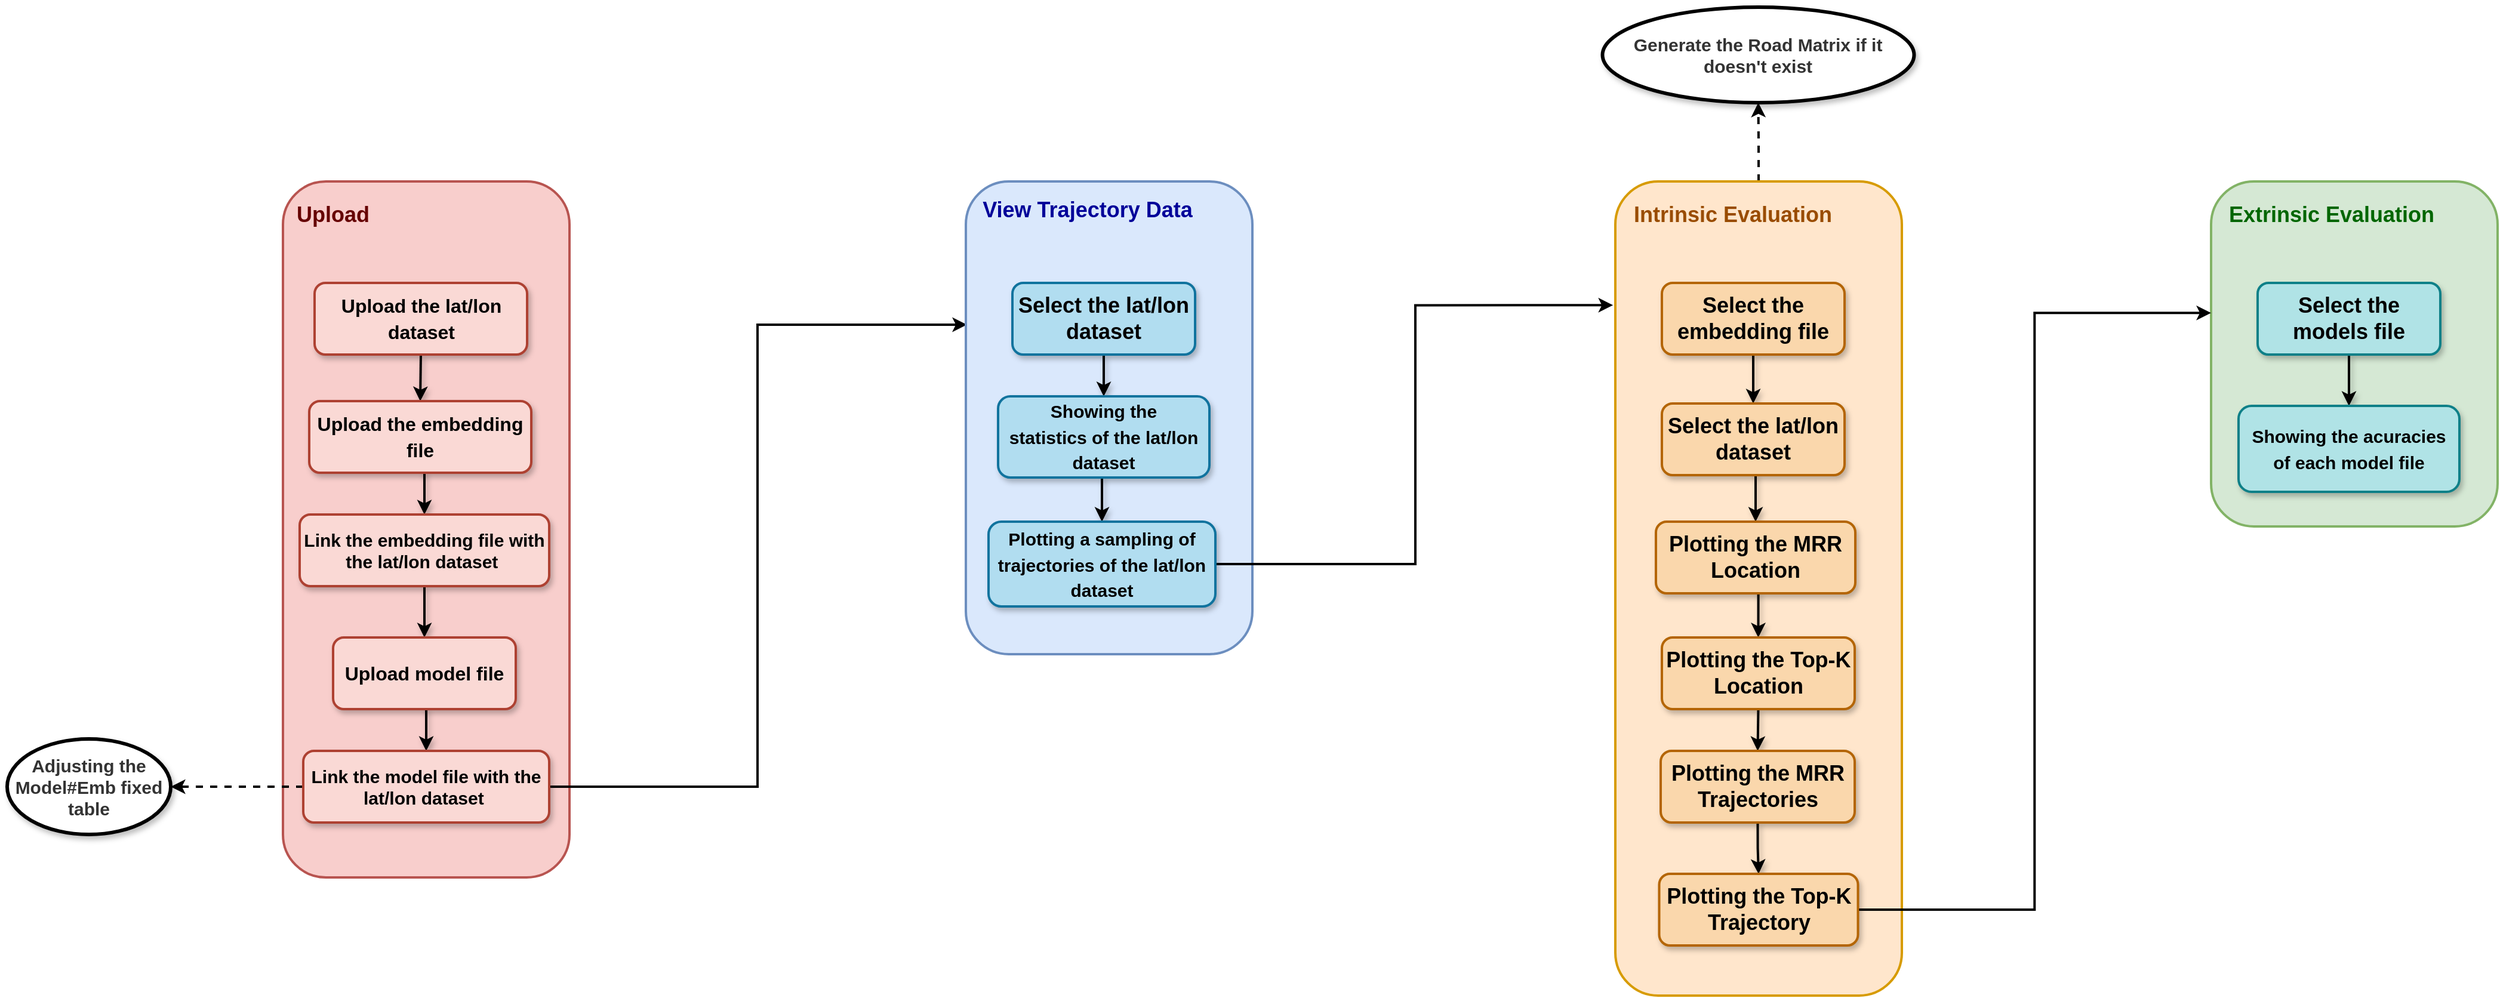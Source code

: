 <mxfile version="20.6.2" type="device"><diagram id="cr6HUuF_75fR7dYkNJbK" name="Página-1"><mxGraphModel dx="2233" dy="826" grid="0" gridSize="10" guides="1" tooltips="1" connect="1" arrows="1" fold="1" page="1" pageScale="1" pageWidth="827" pageHeight="1169" math="0" shadow="0"><root><mxCell id="0"/><mxCell id="1" parent="0"/><mxCell id="gM6LugpJrdIsY4cmOhxh-5" value="" style="rounded=1;whiteSpace=wrap;html=1;shadow=0;fillColor=#f8cecc;strokeColor=#b85450;strokeWidth=2;" vertex="1" parent="1"><mxGeometry x="-203" y="198" width="240" height="583" as="geometry"/></mxCell><mxCell id="gM6LugpJrdIsY4cmOhxh-6" value="&lt;b&gt;&lt;font color=&quot;#660000&quot; style=&quot;font-size: 18px;&quot;&gt;Upload&lt;/font&gt;&lt;/b&gt;" style="text;html=1;strokeColor=none;fillColor=none;align=center;verticalAlign=middle;whiteSpace=wrap;rounded=0;shadow=0;strokeWidth=2;" vertex="1" parent="1"><mxGeometry x="-191" y="211" width="60" height="30" as="geometry"/></mxCell><mxCell id="gM6LugpJrdIsY4cmOhxh-39" style="edgeStyle=orthogonalEdgeStyle;rounded=0;orthogonalLoop=1;jettySize=auto;html=1;exitX=0.5;exitY=1;exitDx=0;exitDy=0;entryX=0.5;entryY=0;entryDx=0;entryDy=0;fontSize=18;fontColor=#000099;shadow=1;strokeWidth=2;" edge="1" parent="1" source="gM6LugpJrdIsY4cmOhxh-7" target="gM6LugpJrdIsY4cmOhxh-8"><mxGeometry relative="1" as="geometry"/></mxCell><mxCell id="gM6LugpJrdIsY4cmOhxh-7" value="&lt;b&gt;&lt;font style=&quot;font-size: 16px;&quot;&gt;Upload the lat/lon dataset&lt;/font&gt;&lt;/b&gt;" style="rounded=1;whiteSpace=wrap;html=1;shadow=1;labelBackgroundColor=none;strokeWidth=2;fontSize=18;fillColor=#fad9d5;strokeColor=#ae4132;" vertex="1" parent="1"><mxGeometry x="-176.5" y="283" width="178" height="60" as="geometry"/></mxCell><mxCell id="gM6LugpJrdIsY4cmOhxh-40" style="edgeStyle=orthogonalEdgeStyle;rounded=0;orthogonalLoop=1;jettySize=auto;html=1;exitX=0.5;exitY=1;exitDx=0;exitDy=0;entryX=0.5;entryY=0;entryDx=0;entryDy=0;fontSize=18;fontColor=#000099;strokeWidth=2;shadow=1;" edge="1" parent="1" source="gM6LugpJrdIsY4cmOhxh-8" target="gM6LugpJrdIsY4cmOhxh-9"><mxGeometry relative="1" as="geometry"/></mxCell><mxCell id="gM6LugpJrdIsY4cmOhxh-8" value="&lt;b&gt;&lt;font style=&quot;font-size: 16px;&quot;&gt;Upload the embedding file&lt;/font&gt;&lt;/b&gt;" style="rounded=1;whiteSpace=wrap;html=1;shadow=1;labelBackgroundColor=none;strokeWidth=2;fontSize=18;fillColor=#fad9d5;strokeColor=#ae4132;" vertex="1" parent="1"><mxGeometry x="-181" y="382" width="186" height="60" as="geometry"/></mxCell><mxCell id="gM6LugpJrdIsY4cmOhxh-41" style="edgeStyle=orthogonalEdgeStyle;rounded=0;orthogonalLoop=1;jettySize=auto;html=1;exitX=0.5;exitY=1;exitDx=0;exitDy=0;entryX=0.5;entryY=0;entryDx=0;entryDy=0;fontSize=18;fontColor=#000099;strokeWidth=2;shadow=1;" edge="1" parent="1" source="gM6LugpJrdIsY4cmOhxh-9" target="gM6LugpJrdIsY4cmOhxh-10"><mxGeometry relative="1" as="geometry"/></mxCell><mxCell id="gM6LugpJrdIsY4cmOhxh-9" value="&lt;pre dir=&quot;ltr&quot; style=&quot;font-size: 15px;&quot; id=&quot;tw-target-text&quot; data-placeholder=&quot;Tradução&quot; class=&quot;tw-data-text tw-text-large tw-ta&quot;&gt;&lt;b style=&quot;font-family: Helvetica;&quot;&gt;&lt;font style=&quot;font-size: 15px;&quot;&gt;Link the embedding file &lt;/font&gt;&lt;/b&gt;&lt;b style=&quot;background-color: initial; white-space: normal; font-family: Helvetica;&quot;&gt;&lt;font style=&quot;font-size: 15px;&quot;&gt;with the lat/lon dataset&amp;nbsp;&lt;/font&gt;&lt;/b&gt;&lt;/pre&gt;" style="rounded=1;whiteSpace=wrap;html=1;shadow=1;labelBackgroundColor=none;strokeWidth=2;fontSize=18;fillColor=#fad9d5;strokeColor=#ae4132;align=center;" vertex="1" parent="1"><mxGeometry x="-189" y="477" width="209" height="60" as="geometry"/></mxCell><mxCell id="gM6LugpJrdIsY4cmOhxh-53" style="edgeStyle=orthogonalEdgeStyle;rounded=0;orthogonalLoop=1;jettySize=auto;html=1;exitX=0.5;exitY=1;exitDx=0;exitDy=0;entryX=0.5;entryY=0;entryDx=0;entryDy=0;shadow=1;strokeWidth=2;fontSize=17;fontColor=#000099;" edge="1" parent="1" source="gM6LugpJrdIsY4cmOhxh-10" target="gM6LugpJrdIsY4cmOhxh-52"><mxGeometry relative="1" as="geometry"/></mxCell><mxCell id="gM6LugpJrdIsY4cmOhxh-10" value="&lt;b&gt;&lt;font style=&quot;font-size: 16px;&quot;&gt;Upload model file&lt;/font&gt;&lt;/b&gt;" style="rounded=1;whiteSpace=wrap;html=1;shadow=1;labelBackgroundColor=none;strokeWidth=2;fontSize=18;fillColor=#fad9d5;strokeColor=#ae4132;" vertex="1" parent="1"><mxGeometry x="-161" y="580" width="153" height="60" as="geometry"/></mxCell><mxCell id="gM6LugpJrdIsY4cmOhxh-36" style="edgeStyle=orthogonalEdgeStyle;rounded=0;orthogonalLoop=1;jettySize=auto;html=1;entryX=0.004;entryY=0.303;entryDx=0;entryDy=0;entryPerimeter=0;fontSize=18;fontColor=#000099;strokeWidth=2;shadow=0;exitX=1;exitY=0.5;exitDx=0;exitDy=0;" edge="1" parent="1" source="gM6LugpJrdIsY4cmOhxh-52" target="gM6LugpJrdIsY4cmOhxh-12"><mxGeometry relative="1" as="geometry"><mxPoint x="87" y="707" as="sourcePoint"/></mxGeometry></mxCell><mxCell id="gM6LugpJrdIsY4cmOhxh-12" value="" style="rounded=1;whiteSpace=wrap;html=1;shadow=0;fillColor=#dae8fc;strokeColor=#6c8ebf;strokeWidth=2;" vertex="1" parent="1"><mxGeometry x="369" y="198" width="240" height="396" as="geometry"/></mxCell><mxCell id="gM6LugpJrdIsY4cmOhxh-13" value="&lt;span style=&quot;font-size: 18px;&quot;&gt;&lt;b style=&quot;&quot;&gt;&lt;font color=&quot;#000099&quot;&gt;View Trajectory Data&lt;/font&gt;&lt;/b&gt;&lt;/span&gt;" style="text;html=1;strokeColor=none;fillColor=none;align=center;verticalAlign=middle;whiteSpace=wrap;rounded=0;shadow=0;strokeWidth=2;" vertex="1" parent="1"><mxGeometry x="381" y="211" width="180" height="21" as="geometry"/></mxCell><mxCell id="gM6LugpJrdIsY4cmOhxh-37" style="edgeStyle=orthogonalEdgeStyle;rounded=0;orthogonalLoop=1;jettySize=auto;html=1;exitX=0.5;exitY=1;exitDx=0;exitDy=0;entryX=0.5;entryY=0;entryDx=0;entryDy=0;fontSize=18;fontColor=#000099;strokeWidth=2;shadow=1;" edge="1" parent="1" source="gM6LugpJrdIsY4cmOhxh-14" target="gM6LugpJrdIsY4cmOhxh-15"><mxGeometry relative="1" as="geometry"/></mxCell><mxCell id="gM6LugpJrdIsY4cmOhxh-14" value="&lt;b&gt;Select the lat/lon dataset&lt;/b&gt;" style="rounded=1;whiteSpace=wrap;html=1;shadow=1;labelBackgroundColor=none;strokeWidth=2;fontSize=18;fillColor=#b1ddf0;strokeColor=#10739e;" vertex="1" parent="1"><mxGeometry x="408" y="283" width="153" height="60" as="geometry"/></mxCell><mxCell id="gM6LugpJrdIsY4cmOhxh-38" style="edgeStyle=orthogonalEdgeStyle;rounded=0;orthogonalLoop=1;jettySize=auto;html=1;exitX=0.5;exitY=1;exitDx=0;exitDy=0;entryX=0.5;entryY=0;entryDx=0;entryDy=0;fontSize=18;fontColor=#000099;shadow=1;strokeWidth=2;" edge="1" parent="1" source="gM6LugpJrdIsY4cmOhxh-15" target="gM6LugpJrdIsY4cmOhxh-16"><mxGeometry relative="1" as="geometry"/></mxCell><mxCell id="gM6LugpJrdIsY4cmOhxh-15" value="&lt;b&gt;&lt;font style=&quot;font-size: 15px;&quot;&gt;Showing the statistics&amp;nbsp;&lt;/font&gt;&lt;/b&gt;&lt;b&gt;&lt;font style=&quot;font-size: 15px;&quot;&gt;of the lat/lon dataset&lt;/font&gt;&lt;/b&gt;" style="rounded=1;whiteSpace=wrap;html=1;shadow=1;labelBackgroundColor=none;strokeWidth=2;fontSize=18;fillColor=#b1ddf0;strokeColor=#10739e;" vertex="1" parent="1"><mxGeometry x="396" y="378" width="177" height="68" as="geometry"/></mxCell><mxCell id="gM6LugpJrdIsY4cmOhxh-43" style="edgeStyle=orthogonalEdgeStyle;rounded=0;orthogonalLoop=1;jettySize=auto;html=1;exitX=1;exitY=0.5;exitDx=0;exitDy=0;entryX=-0.008;entryY=0.152;entryDx=0;entryDy=0;entryPerimeter=0;fontSize=18;fontColor=#000099;strokeWidth=2;shadow=0;" edge="1" parent="1" source="gM6LugpJrdIsY4cmOhxh-16" target="gM6LugpJrdIsY4cmOhxh-19"><mxGeometry relative="1" as="geometry"/></mxCell><mxCell id="gM6LugpJrdIsY4cmOhxh-16" value="&lt;b&gt;&lt;font style=&quot;font-size: 15px;&quot;&gt;Plotting a sampling of trajectories of the lat/lon dataset&lt;/font&gt;&lt;/b&gt;" style="rounded=1;whiteSpace=wrap;html=1;shadow=1;labelBackgroundColor=none;strokeWidth=2;fontSize=18;fillColor=#b1ddf0;strokeColor=#10739e;" vertex="1" parent="1"><mxGeometry x="388" y="483" width="190" height="71" as="geometry"/></mxCell><mxCell id="gM6LugpJrdIsY4cmOhxh-57" style="edgeStyle=orthogonalEdgeStyle;rounded=0;orthogonalLoop=1;jettySize=auto;html=1;exitX=0.5;exitY=0;exitDx=0;exitDy=0;entryX=0.5;entryY=1;entryDx=0;entryDy=0;shadow=0;dashed=1;strokeWidth=2;fontSize=15;fontColor=#000099;" edge="1" parent="1" source="gM6LugpJrdIsY4cmOhxh-19" target="gM6LugpJrdIsY4cmOhxh-58"><mxGeometry relative="1" as="geometry"><mxPoint x="910.5" y="140" as="targetPoint"/></mxGeometry></mxCell><mxCell id="gM6LugpJrdIsY4cmOhxh-19" value="" style="rounded=1;whiteSpace=wrap;html=1;shadow=0;fillColor=#ffe6cc;strokeColor=#d79b00;strokeWidth=2;" vertex="1" parent="1"><mxGeometry x="913" y="198" width="240" height="682" as="geometry"/></mxCell><mxCell id="gM6LugpJrdIsY4cmOhxh-20" value="&lt;b style=&quot;font-size: 18px;&quot;&gt;&lt;font color=&quot;#994c00&quot;&gt;Intrinsic Evaluation&lt;/font&gt;&lt;/b&gt;" style="text;html=1;strokeColor=none;fillColor=none;align=center;verticalAlign=middle;whiteSpace=wrap;rounded=0;shadow=0;strokeWidth=2;" vertex="1" parent="1"><mxGeometry x="923" y="211" width="177" height="30" as="geometry"/></mxCell><mxCell id="gM6LugpJrdIsY4cmOhxh-44" style="edgeStyle=orthogonalEdgeStyle;rounded=0;orthogonalLoop=1;jettySize=auto;html=1;exitX=0.5;exitY=1;exitDx=0;exitDy=0;entryX=0.5;entryY=0;entryDx=0;entryDy=0;fontSize=18;fontColor=#000099;strokeWidth=2;shadow=1;" edge="1" parent="1" source="gM6LugpJrdIsY4cmOhxh-21" target="gM6LugpJrdIsY4cmOhxh-22"><mxGeometry relative="1" as="geometry"/></mxCell><mxCell id="gM6LugpJrdIsY4cmOhxh-21" value="&lt;b&gt;Select the embedding file&lt;/b&gt;" style="rounded=1;whiteSpace=wrap;html=1;shadow=1;labelBackgroundColor=none;strokeWidth=2;fontSize=18;fillColor=#fad7ac;strokeColor=#b46504;" vertex="1" parent="1"><mxGeometry x="952" y="283" width="153" height="60" as="geometry"/></mxCell><mxCell id="gM6LugpJrdIsY4cmOhxh-45" style="edgeStyle=orthogonalEdgeStyle;rounded=0;orthogonalLoop=1;jettySize=auto;html=1;exitX=0.5;exitY=1;exitDx=0;exitDy=0;entryX=0.5;entryY=0;entryDx=0;entryDy=0;fontSize=18;fontColor=#000099;shadow=1;strokeWidth=2;" edge="1" parent="1" source="gM6LugpJrdIsY4cmOhxh-22" target="gM6LugpJrdIsY4cmOhxh-23"><mxGeometry relative="1" as="geometry"/></mxCell><mxCell id="gM6LugpJrdIsY4cmOhxh-22" value="&lt;b&gt;Select the lat/lon dataset&lt;/b&gt;" style="rounded=1;whiteSpace=wrap;html=1;shadow=1;labelBackgroundColor=none;strokeWidth=2;fontSize=18;fillColor=#fad7ac;strokeColor=#b46504;" vertex="1" parent="1"><mxGeometry x="952" y="384" width="153" height="60" as="geometry"/></mxCell><mxCell id="gM6LugpJrdIsY4cmOhxh-46" style="edgeStyle=orthogonalEdgeStyle;rounded=0;orthogonalLoop=1;jettySize=auto;html=1;exitX=0.5;exitY=1;exitDx=0;exitDy=0;entryX=0.5;entryY=0;entryDx=0;entryDy=0;fontSize=18;fontColor=#000099;strokeWidth=2;shadow=1;" edge="1" parent="1" source="gM6LugpJrdIsY4cmOhxh-23" target="gM6LugpJrdIsY4cmOhxh-24"><mxGeometry relative="1" as="geometry"/></mxCell><mxCell id="gM6LugpJrdIsY4cmOhxh-23" value="&lt;b&gt;Plotting the MRR Location&lt;/b&gt;" style="rounded=1;whiteSpace=wrap;html=1;shadow=1;labelBackgroundColor=none;strokeWidth=2;fontSize=18;fillColor=#fad7ac;strokeColor=#b46504;" vertex="1" parent="1"><mxGeometry x="947" y="483" width="167" height="60" as="geometry"/></mxCell><mxCell id="gM6LugpJrdIsY4cmOhxh-47" style="edgeStyle=orthogonalEdgeStyle;rounded=0;orthogonalLoop=1;jettySize=auto;html=1;exitX=0.5;exitY=1;exitDx=0;exitDy=0;entryX=0.5;entryY=0;entryDx=0;entryDy=0;fontSize=18;fontColor=#000099;shadow=1;strokeWidth=2;" edge="1" parent="1" source="gM6LugpJrdIsY4cmOhxh-24" target="gM6LugpJrdIsY4cmOhxh-25"><mxGeometry relative="1" as="geometry"/></mxCell><mxCell id="gM6LugpJrdIsY4cmOhxh-24" value="&lt;b&gt;Plotting the Top-K Location&lt;/b&gt;" style="rounded=1;whiteSpace=wrap;html=1;shadow=1;labelBackgroundColor=none;strokeWidth=2;fontSize=18;fillColor=#fad7ac;strokeColor=#b46504;" vertex="1" parent="1"><mxGeometry x="952" y="580" width="161.5" height="60" as="geometry"/></mxCell><mxCell id="gM6LugpJrdIsY4cmOhxh-48" style="edgeStyle=orthogonalEdgeStyle;rounded=0;orthogonalLoop=1;jettySize=auto;html=1;exitX=0.5;exitY=1;exitDx=0;exitDy=0;entryX=0.5;entryY=0;entryDx=0;entryDy=0;fontSize=18;fontColor=#000099;strokeWidth=2;shadow=1;" edge="1" parent="1" source="gM6LugpJrdIsY4cmOhxh-25" target="gM6LugpJrdIsY4cmOhxh-33"><mxGeometry relative="1" as="geometry"/></mxCell><mxCell id="gM6LugpJrdIsY4cmOhxh-25" value="&lt;b&gt;Plotting the MRR Trajectories&lt;/b&gt;" style="rounded=1;whiteSpace=wrap;html=1;shadow=1;labelBackgroundColor=none;strokeWidth=2;fontSize=18;fillColor=#fad7ac;strokeColor=#b46504;" vertex="1" parent="1"><mxGeometry x="951" y="675" width="162.5" height="60" as="geometry"/></mxCell><mxCell id="gM6LugpJrdIsY4cmOhxh-26" value="" style="rounded=1;whiteSpace=wrap;html=1;shadow=0;fillColor=#d5e8d4;strokeColor=#82b366;strokeWidth=2;" vertex="1" parent="1"><mxGeometry x="1412" y="198" width="240" height="289" as="geometry"/></mxCell><mxCell id="gM6LugpJrdIsY4cmOhxh-27" value="&lt;span style=&quot;font-size: 18px;&quot;&gt;&lt;b style=&quot;&quot;&gt;&lt;font color=&quot;#006600&quot;&gt;Extrinsic Evaluation&lt;/font&gt;&lt;/b&gt;&lt;/span&gt;" style="text;html=1;strokeColor=none;fillColor=none;align=center;verticalAlign=middle;whiteSpace=wrap;rounded=0;shadow=0;strokeWidth=2;" vertex="1" parent="1"><mxGeometry x="1424" y="211" width="178" height="30" as="geometry"/></mxCell><mxCell id="gM6LugpJrdIsY4cmOhxh-50" style="edgeStyle=orthogonalEdgeStyle;rounded=0;orthogonalLoop=1;jettySize=auto;html=1;exitX=0.5;exitY=1;exitDx=0;exitDy=0;entryX=0.5;entryY=0;entryDx=0;entryDy=0;fontSize=18;fontColor=#000099;shadow=1;strokeWidth=2;" edge="1" parent="1" source="gM6LugpJrdIsY4cmOhxh-28" target="gM6LugpJrdIsY4cmOhxh-29"><mxGeometry relative="1" as="geometry"/></mxCell><mxCell id="gM6LugpJrdIsY4cmOhxh-28" value="&lt;b&gt;Select the models file&lt;/b&gt;" style="rounded=1;whiteSpace=wrap;html=1;shadow=1;labelBackgroundColor=none;strokeWidth=2;fontSize=18;fillColor=#b0e3e6;strokeColor=#0e8088;" vertex="1" parent="1"><mxGeometry x="1451" y="283" width="153" height="60" as="geometry"/></mxCell><mxCell id="gM6LugpJrdIsY4cmOhxh-29" value="&lt;b&gt;&lt;font style=&quot;font-size: 15px;&quot;&gt;Showing the acuracies of&lt;/font&gt;&lt;/b&gt;&lt;b&gt;&lt;font style=&quot;font-size: 15px;&quot;&gt;&amp;nbsp;each model file&lt;/font&gt;&lt;/b&gt;" style="rounded=1;whiteSpace=wrap;html=1;shadow=1;labelBackgroundColor=none;strokeWidth=2;fontSize=18;fillColor=#b0e3e6;strokeColor=#0e8088;" vertex="1" parent="1"><mxGeometry x="1435" y="386" width="185" height="72" as="geometry"/></mxCell><mxCell id="gM6LugpJrdIsY4cmOhxh-49" style="edgeStyle=orthogonalEdgeStyle;rounded=0;orthogonalLoop=1;jettySize=auto;html=1;exitX=1;exitY=0.5;exitDx=0;exitDy=0;entryX=0;entryY=0.381;entryDx=0;entryDy=0;entryPerimeter=0;fontSize=18;fontColor=#000099;strokeWidth=2;shadow=0;" edge="1" parent="1" source="gM6LugpJrdIsY4cmOhxh-33" target="gM6LugpJrdIsY4cmOhxh-26"><mxGeometry relative="1" as="geometry"/></mxCell><mxCell id="gM6LugpJrdIsY4cmOhxh-33" value="&lt;b&gt;Plotting the Top-K Trajectory&lt;/b&gt;" style="rounded=1;whiteSpace=wrap;html=1;shadow=1;labelBackgroundColor=none;strokeWidth=2;fontSize=18;fillColor=#fad7ac;strokeColor=#b46504;" vertex="1" parent="1"><mxGeometry x="949.75" y="778" width="166.5" height="60" as="geometry"/></mxCell><mxCell id="gM6LugpJrdIsY4cmOhxh-55" style="edgeStyle=orthogonalEdgeStyle;rounded=0;orthogonalLoop=1;jettySize=auto;html=1;exitX=0;exitY=0.5;exitDx=0;exitDy=0;entryX=1;entryY=0.5;entryDx=0;entryDy=0;shadow=0;strokeWidth=2;fontSize=15;fontColor=#000099;dashed=1;" edge="1" parent="1" source="gM6LugpJrdIsY4cmOhxh-52" target="gM6LugpJrdIsY4cmOhxh-54"><mxGeometry relative="1" as="geometry"/></mxCell><mxCell id="gM6LugpJrdIsY4cmOhxh-52" value="&lt;pre dir=&quot;ltr&quot; style=&quot;font-size: 15px;&quot; id=&quot;tw-target-text&quot; data-placeholder=&quot;Tradução&quot; class=&quot;tw-data-text tw-text-large tw-ta&quot;&gt;&lt;b style=&quot;font-family: Helvetica;&quot;&gt;&lt;font style=&quot;font-size: 15px;&quot;&gt;Link the model file &lt;/font&gt;&lt;/b&gt;&lt;b style=&quot;background-color: initial; white-space: normal; font-family: Helvetica;&quot;&gt;&lt;font style=&quot;font-size: 15px;&quot;&gt;with the lat/lon dataset&amp;nbsp;&lt;/font&gt;&lt;/b&gt;&lt;/pre&gt;" style="rounded=1;whiteSpace=wrap;html=1;shadow=1;labelBackgroundColor=none;strokeWidth=2;fontSize=18;fillColor=#fad9d5;strokeColor=#ae4132;align=center;" vertex="1" parent="1"><mxGeometry x="-186" y="675" width="206" height="60" as="geometry"/></mxCell><mxCell id="gM6LugpJrdIsY4cmOhxh-54" value="&lt;b&gt;&lt;font color=&quot;#333333&quot;&gt;Adjusting the Model#Emb fixed table&lt;/font&gt;&lt;/b&gt;" style="ellipse;whiteSpace=wrap;html=1;rounded=1;shadow=1;labelBackgroundColor=none;strokeWidth=3;fontSize=15;fontColor=#000099;" vertex="1" parent="1"><mxGeometry x="-434" y="665" width="137" height="80" as="geometry"/></mxCell><mxCell id="gM6LugpJrdIsY4cmOhxh-58" value="&lt;b&gt;&lt;font color=&quot;#333333&quot;&gt;Generate the Road Matrix if it doesn't exist&lt;/font&gt;&lt;/b&gt;" style="ellipse;whiteSpace=wrap;html=1;rounded=1;shadow=1;labelBackgroundColor=none;strokeWidth=3;fontSize=15;fontColor=#000099;" vertex="1" parent="1"><mxGeometry x="902.25" y="52" width="261" height="80" as="geometry"/></mxCell></root></mxGraphModel></diagram></mxfile>